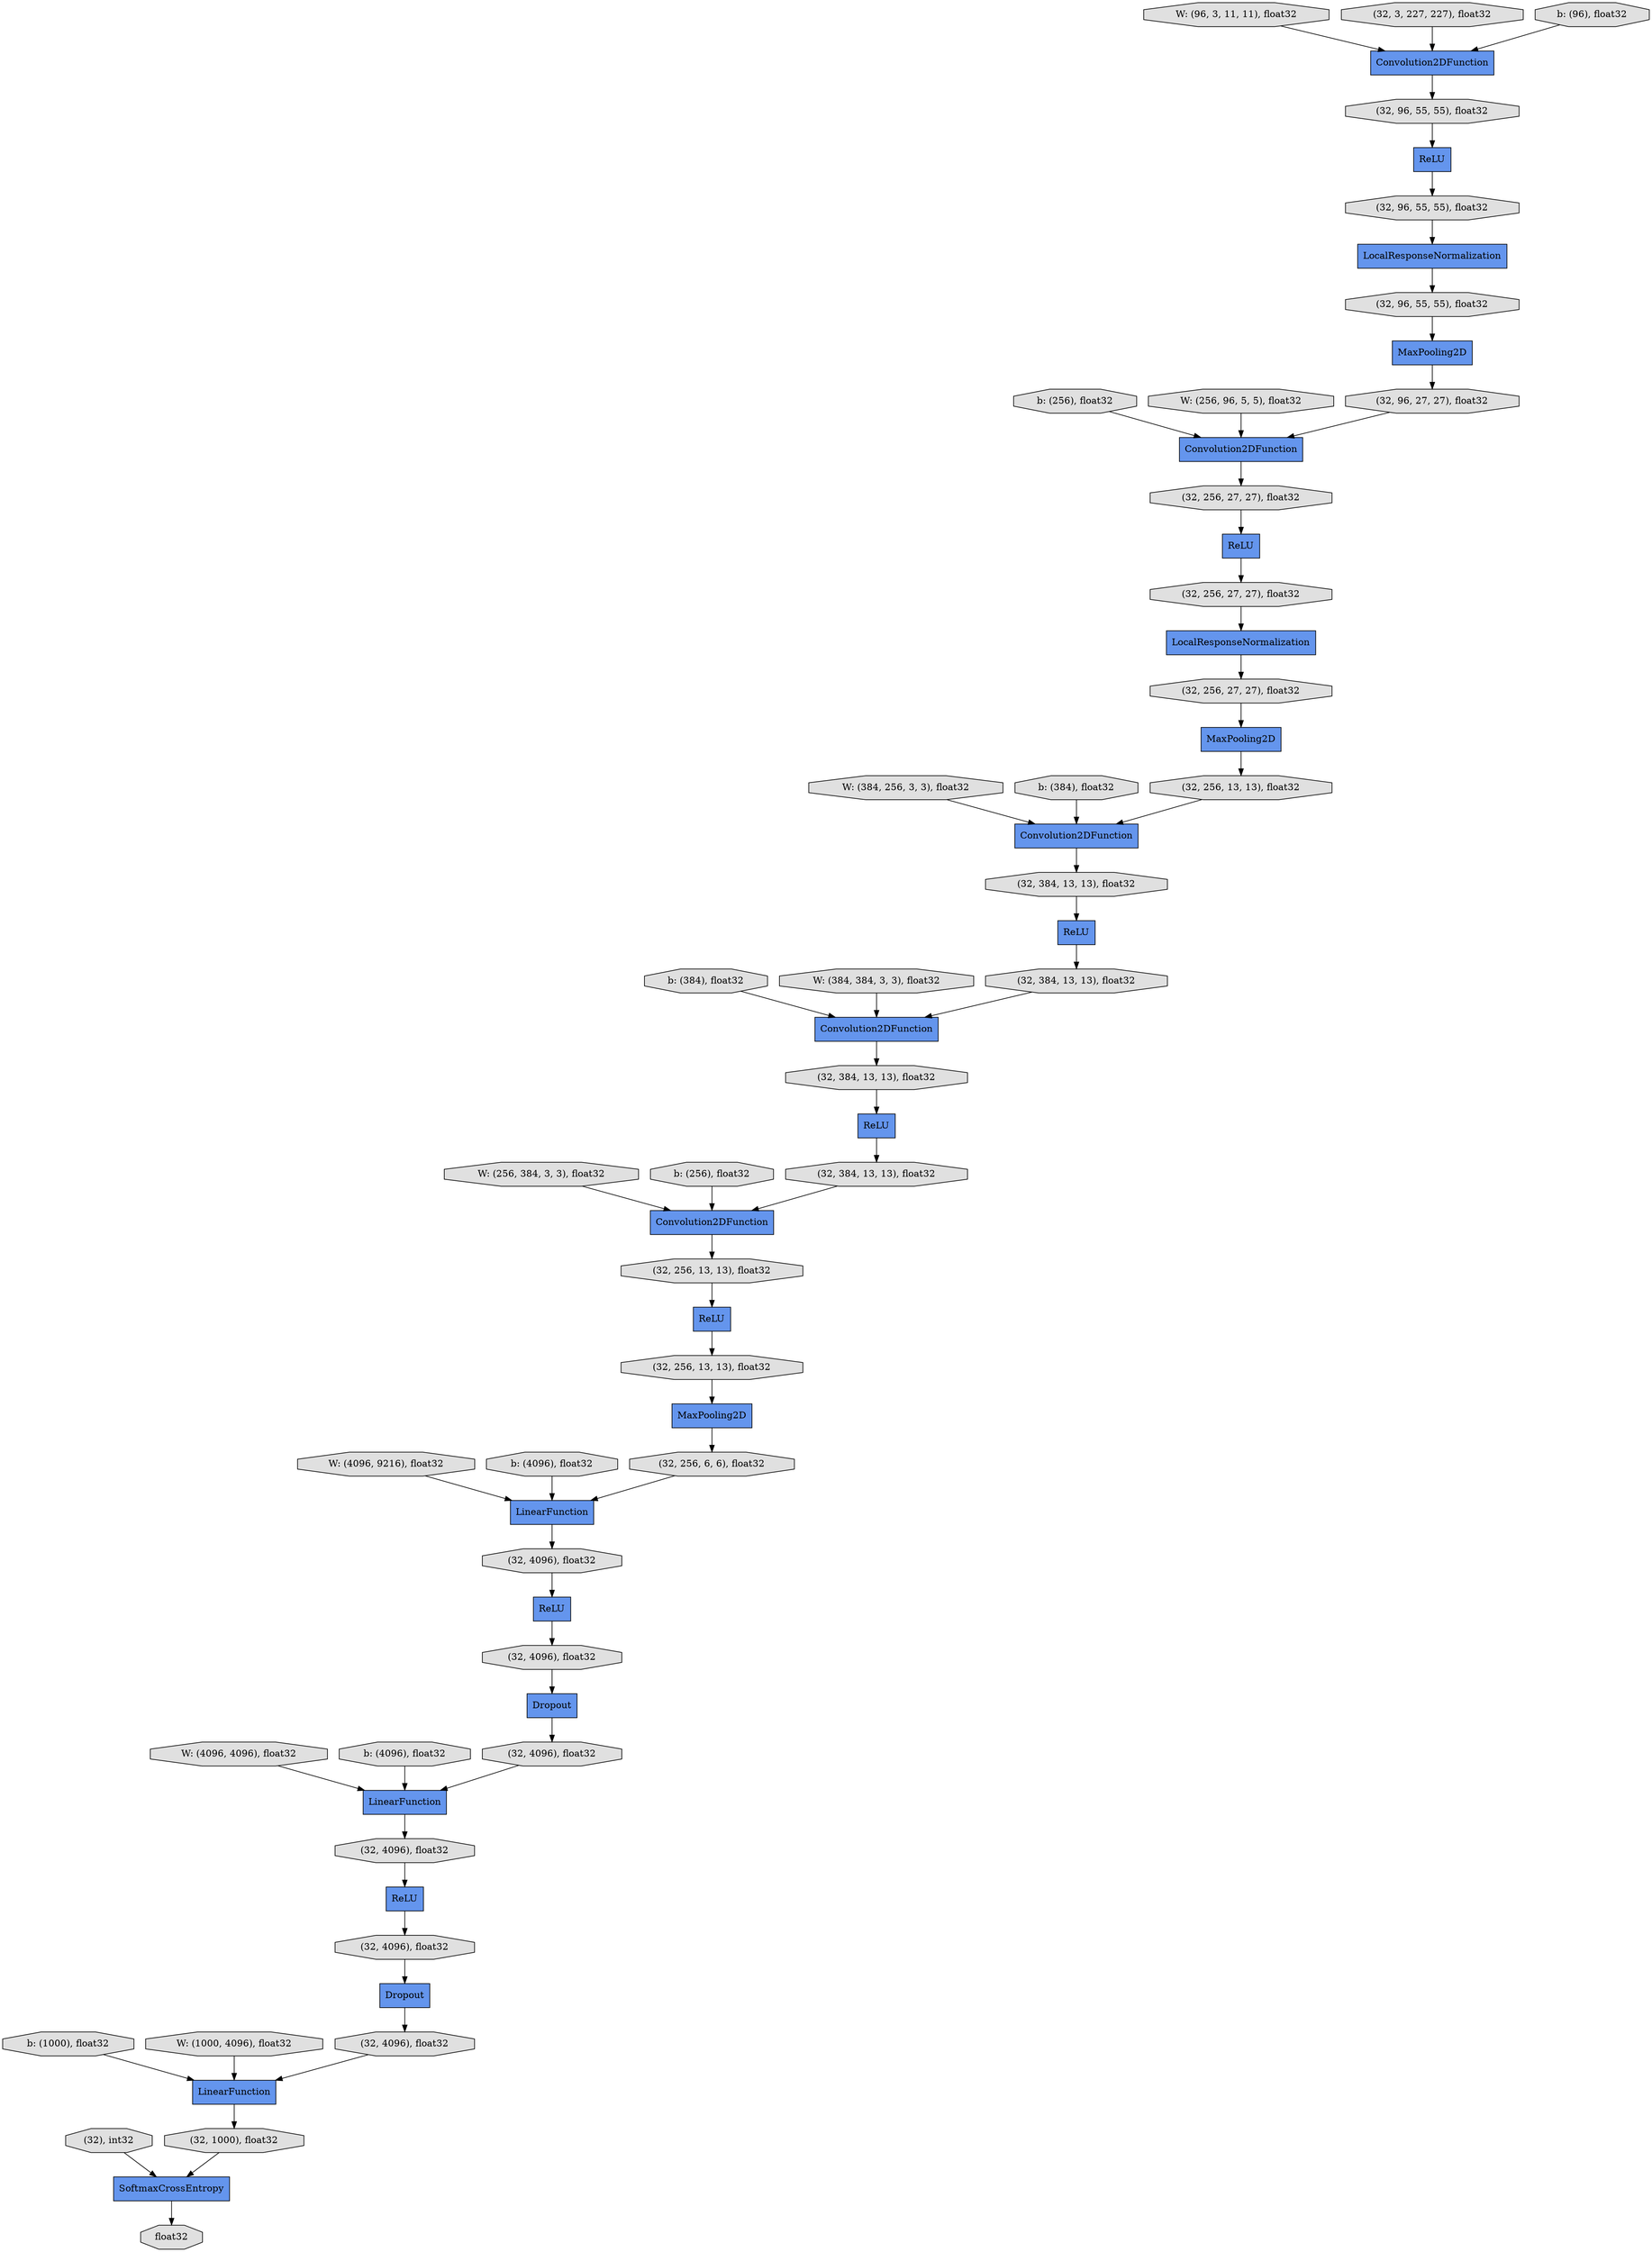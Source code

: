 digraph graphname{rankdir=TB;140130400918672 [shape="record",style="filled",fillcolor="#6495ED",label="Convolution2DFunction"];140130401029968 [shape="record",style="filled",fillcolor="#6495ED",label="ReLU"];140130401069136 [shape="octagon",style="filled",fillcolor="#E0E0E0",label="(32, 1000), float32"];140130570552336 [shape="octagon",style="filled",fillcolor="#E0E0E0",label="W: (384, 256, 3, 3), float32"];140130401067152 [shape="record",style="filled",fillcolor="#6495ED",label="ReLU"];140130915099216 [shape="record",style="filled",fillcolor="#6495ED",label="ReLU"];140130401069264 [shape="octagon",style="filled",fillcolor="#E0E0E0",label="(32), int32"];140130401028816 [shape="octagon",style="filled",fillcolor="#E0E0E0",label="(32, 384, 13, 13), float32"];140130401067280 [shape="octagon",style="filled",fillcolor="#E0E0E0",label="(32, 256, 6, 6), float32"];140130570552464 [shape="octagon",style="filled",fillcolor="#E0E0E0",label="b: (256), float32"];140130401067344 [shape="record",style="filled",fillcolor="#6495ED",label="LinearFunction"];140130401027472 [shape="octagon",style="filled",fillcolor="#E0E0E0",label="(32, 256, 27, 27), float32"];140130570596752 [shape="octagon",style="filled",fillcolor="#E0E0E0",label="b: (1000), float32"];140130401067472 [shape="record",style="filled",fillcolor="#6495ED",label="Dropout"];140130401028176 [shape="octagon",style="filled",fillcolor="#E0E0E0",label="(32, 256, 27, 27), float32"];140130570553680 [shape="octagon",style="filled",fillcolor="#E0E0E0",label="b: (384), float32"];140130401067536 [shape="octagon",style="filled",fillcolor="#E0E0E0",label="(32, 4096), float32"];140130573381072 [shape="octagon",style="filled",fillcolor="#E0E0E0",label="W: (96, 3, 11, 11), float32"];140130570553936 [shape="octagon",style="filled",fillcolor="#E0E0E0",label="W: (256, 384, 3, 3), float32"];140131091446544 [shape="record",style="filled",fillcolor="#6495ED",label="Convolution2DFunction"];140130401028752 [shape="record",style="filled",fillcolor="#6495ED",label="Convolution2DFunction"];140130401067728 [shape="octagon",style="filled",fillcolor="#E0E0E0",label="(32, 4096), float32"];140130401026512 [shape="octagon",style="filled",fillcolor="#E0E0E0",label="(32, 96, 55, 55), float32"];140130401069840 [shape="octagon",style="filled",fillcolor="#E0E0E0",label="float32"];140130570554192 [shape="octagon",style="filled",fillcolor="#E0E0E0",label="b: (256), float32"];140130401027664 [shape="octagon",style="filled",fillcolor="#E0E0E0",label="(32, 256, 27, 27), float32"];140130570596496 [shape="octagon",style="filled",fillcolor="#E0E0E0",label="W: (1000, 4096), float32"];140130401029008 [shape="octagon",style="filled",fillcolor="#E0E0E0",label="(32, 384, 13, 13), float32"];140131053089744 [shape="record",style="filled",fillcolor="#6495ED",label="Convolution2DFunction"];140130401068880 [shape="record",style="filled",fillcolor="#6495ED",label="SoftmaxCrossEntropy"];140130401028688 [shape="record",style="filled",fillcolor="#6495ED",label="ReLU"];140130401068048 [shape="record",style="filled",fillcolor="#6495ED",label="LinearFunction"];140130401029456 [shape="octagon",style="filled",fillcolor="#E0E0E0",label="(32, 384, 13, 13), float32"];140130570554448 [shape="octagon",style="filled",fillcolor="#E0E0E0",label="W: (4096, 9216), float32"];140130401027600 [shape="record",style="filled",fillcolor="#6495ED",label="MaxPooling2D"];140130401028368 [shape="record",style="filled",fillcolor="#6495ED",label="Convolution2DFunction"];140130401068176 [shape="record",style="filled",fillcolor="#6495ED",label="ReLU"];140130400919120 [shape="octagon",style="filled",fillcolor="#E0E0E0",label="(32, 96, 55, 55), float32"];140130401029328 [shape="record",style="filled",fillcolor="#6495ED",label="ReLU"];140130570551504 [shape="octagon",style="filled",fillcolor="#E0E0E0",label="W: (384, 384, 3, 3), float32"];140130401028304 [shape="octagon",style="filled",fillcolor="#E0E0E0",label="(32, 256, 13, 13), float32"];140130401068304 [shape="octagon",style="filled",fillcolor="#E0E0E0",label="(32, 4096), float32"];140130401026192 [shape="octagon",style="filled",fillcolor="#E0E0E0",label="(32, 96, 55, 55), float32"];140130401068368 [shape="record",style="filled",fillcolor="#6495ED",label="Dropout"];140130401028240 [shape="octagon",style="filled",fillcolor="#E0E0E0",label="(32, 384, 13, 13), float32"];140130401068432 [shape="octagon",style="filled",fillcolor="#E0E0E0",label="(32, 4096), float32"];140130400918992 [shape="record",style="filled",fillcolor="#6495ED",label="LocalResponseNormalization"];140131091446288 [shape="octagon",style="filled",fillcolor="#E0E0E0",label="(32, 96, 27, 27), float32"];140130401026128 [shape="record",style="filled",fillcolor="#6495ED",label="MaxPooling2D"];140130401027536 [shape="record",style="filled",fillcolor="#6495ED",label="LocalResponseNormalization"];140130401068624 [shape="octagon",style="filled",fillcolor="#E0E0E0",label="(32, 4096), float32"];140130401029648 [shape="octagon",style="filled",fillcolor="#E0E0E0",label="(32, 256, 13, 13), float32"];140130570554960 [shape="octagon",style="filled",fillcolor="#E0E0E0",label="W: (4096, 4096), float32"];140130401029392 [shape="record",style="filled",fillcolor="#6495ED",label="LinearFunction"];140130400919184 [shape="record",style="filled",fillcolor="#6495ED",label="ReLU"];140130570552848 [shape="octagon",style="filled",fillcolor="#E0E0E0",label="W: (256, 96, 5, 5), float32"];140130400919248 [shape="octagon",style="filled",fillcolor="#E0E0E0",label="(32, 3, 227, 227), float32"];140130570553296 [shape="octagon",style="filled",fillcolor="#E0E0E0",label="b: (96), float32"];140130401029904 [shape="record",style="filled",fillcolor="#6495ED",label="MaxPooling2D"];140130570555216 [shape="octagon",style="filled",fillcolor="#E0E0E0",label="b: (4096), float32"];140130570551952 [shape="octagon",style="filled",fillcolor="#E0E0E0",label="b: (384), float32"];140130401068944 [shape="octagon",style="filled",fillcolor="#E0E0E0",label="(32, 4096), float32"];140130401030096 [shape="octagon",style="filled",fillcolor="#E0E0E0",label="(32, 256, 13, 13), float32"];140130570554704 [shape="octagon",style="filled",fillcolor="#E0E0E0",label="b: (4096), float32"];140130401068368 -> 140130401068944;140131091446544 -> 140130401028240;140130401028816 -> 140130401028368;140130401067472 -> 140130401068304;140130573381072 -> 140130400918672;140130401028176 -> 140130401027600;140130570551952 -> 140131091446544;140130401029968 -> 140130401030096;140130570554192 -> 140130401028752;140130401028240 -> 140130401028688;140130401067152 -> 140130401067728;140130401068176 -> 140130401068624;140130401029328 -> 140130401029456;140130570553936 -> 140130401028752;140130401028752 -> 140130401029648;140130401067344 -> 140130401068432;140130915099216 -> 140130401027664;140130401029456 -> 140130401028752;140130401027600 -> 140130401028304;140130401030096 -> 140130401029904;140130570552336 -> 140131091446544;140130401027664 -> 140130401027536;140130401068304 -> 140130401067344;140130570554960 -> 140130401067344;140130401069136 -> 140130401068880;140130401068880 -> 140130401069840;140130401026128 -> 140131091446288;140130401067280 -> 140130401029392;140130401068624 -> 140130401068368;140130401028304 -> 140131091446544;140130401029648 -> 140130401029968;140130570596496 -> 140130401068048;140130401028368 -> 140130401029008;140130570554448 -> 140130401029392;140130401026192 -> 140130400918992;140130401026512 -> 140130401026128;140130401068944 -> 140130401068048;140130401028688 -> 140130401028816;140130401029008 -> 140130401029328;140130400919120 -> 140130400919184;140130570552464 -> 140131053089744;140130570596752 -> 140130401068048;140130570553296 -> 140130400918672;140130570553680 -> 140130401028368;140131091446288 -> 140131053089744;140130401029904 -> 140130401067280;140130400918992 -> 140130401026512;140130570552848 -> 140131053089744;140130570555216 -> 140130401067344;140130400919248 -> 140130400918672;140130570551504 -> 140130401028368;140130401027536 -> 140130401028176;140130401029392 -> 140130401067536;140130401069264 -> 140130401068880;140130401068048 -> 140130401069136;140131053089744 -> 140130401027472;140130401067536 -> 140130401067152;140130401027472 -> 140130915099216;140130400918672 -> 140130400919120;140130570554704 -> 140130401029392;140130401068432 -> 140130401068176;140130400919184 -> 140130401026192;140130401067728 -> 140130401067472;}